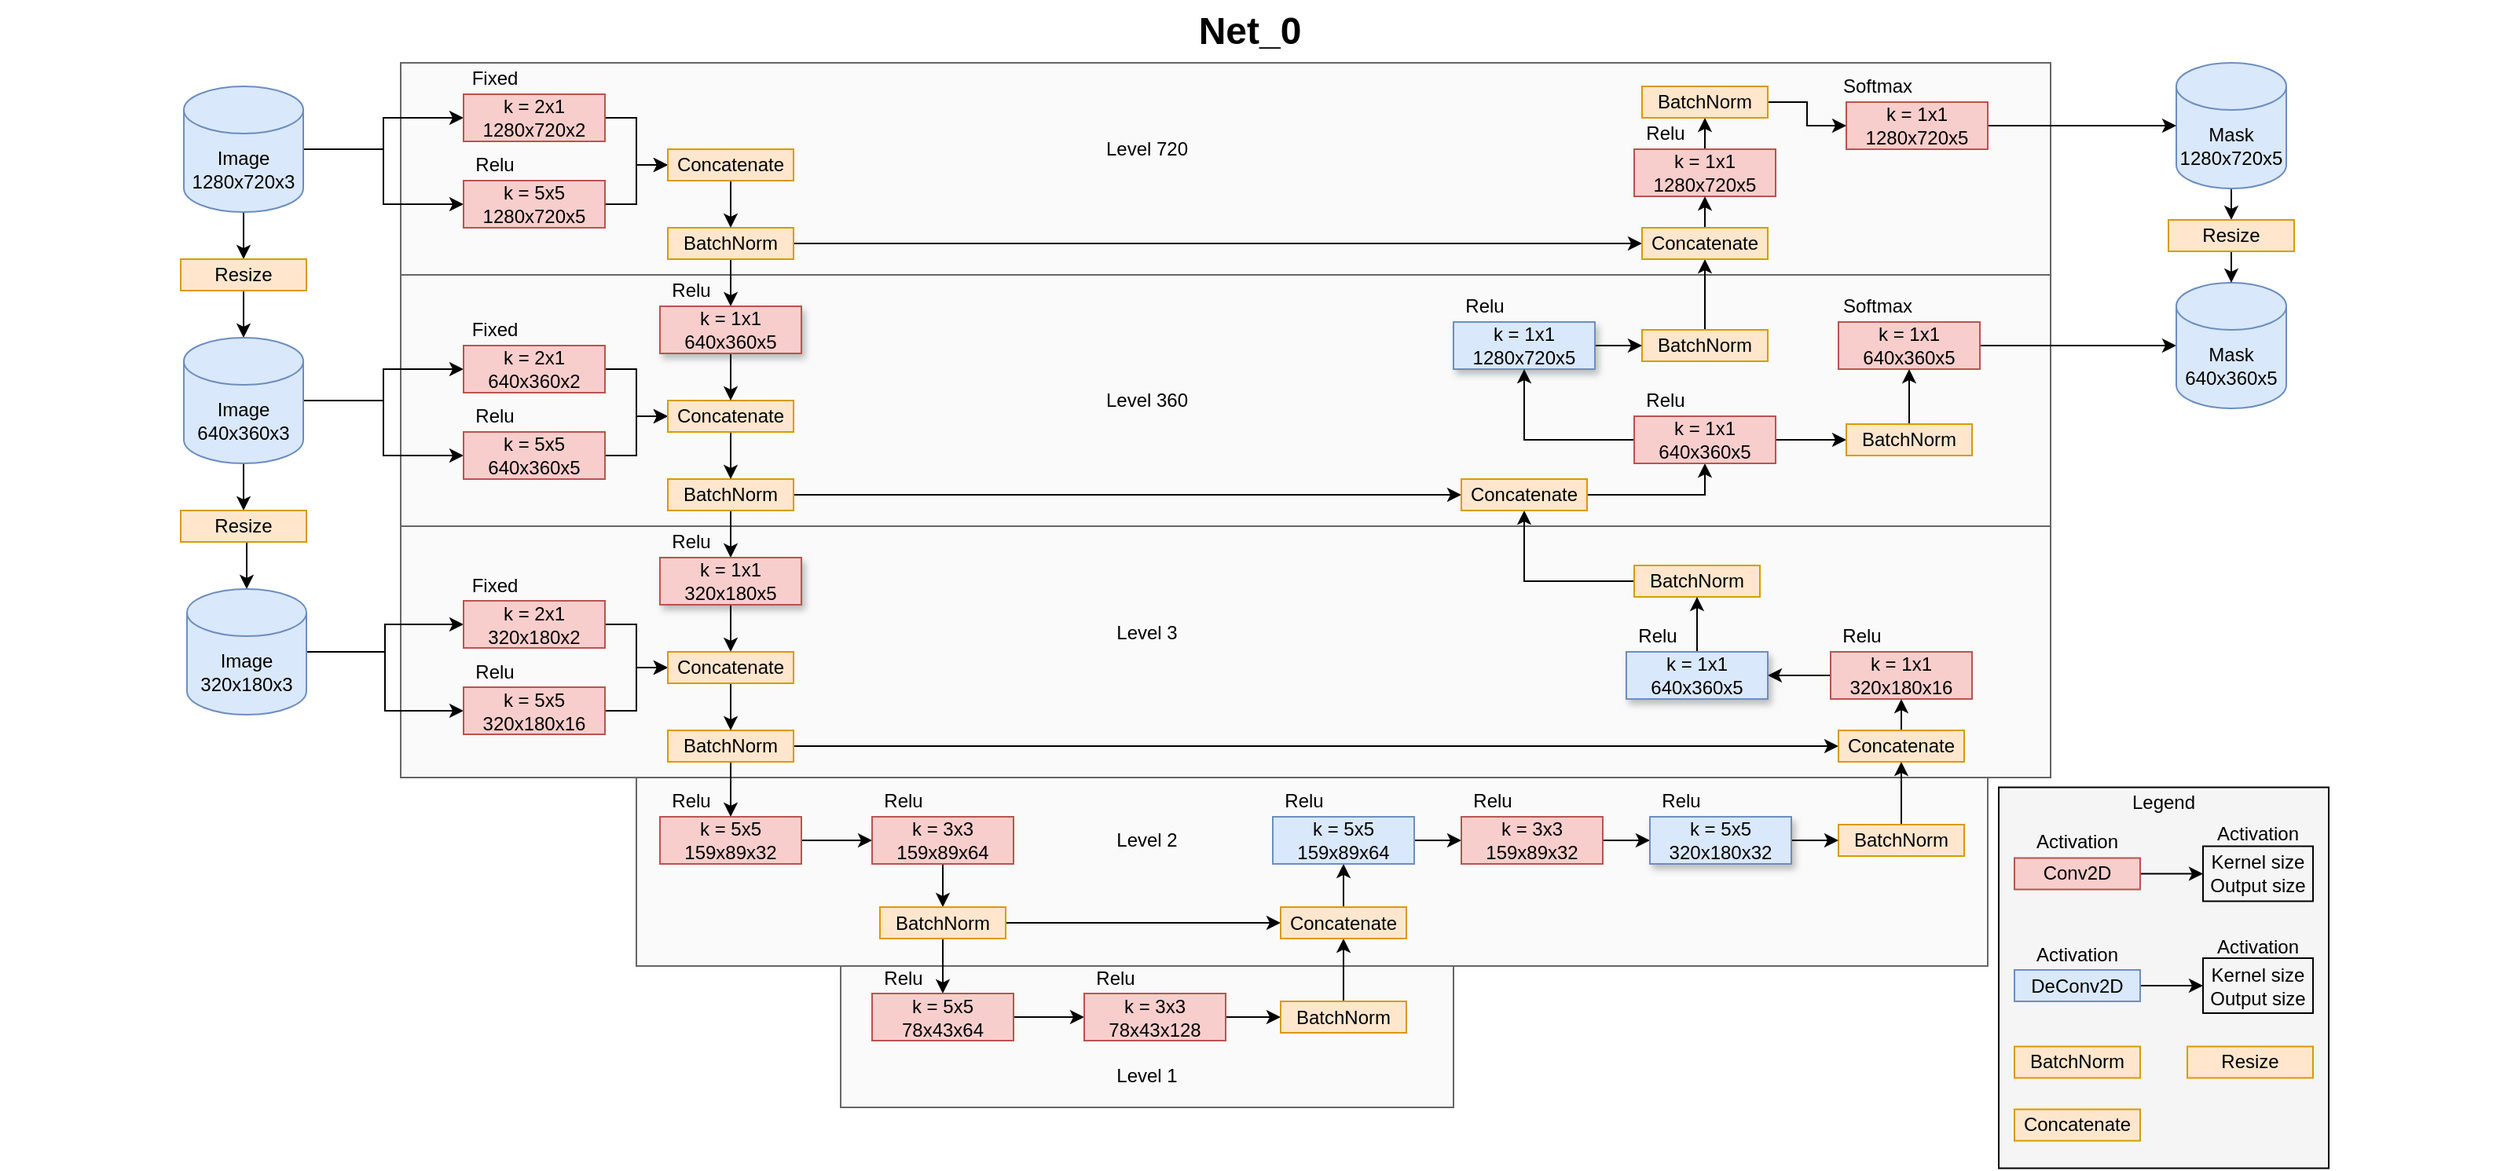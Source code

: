 <mxfile version="14.4.9" type="device"><diagram id="6I0OCvxSQrVGMHxT2VVA" name="Page-1"><mxGraphModel dx="1422" dy="774" grid="1" gridSize="10" guides="1" tooltips="1" connect="1" arrows="1" fold="1" page="1" pageScale="1" pageWidth="850" pageHeight="1100" math="0" shadow="0"><root><mxCell id="0"/><mxCell id="1" parent="0"/><mxCell id="zMUbsbrOMQxn0PNhdTfW-115" value="" style="whiteSpace=wrap;html=1;strokeWidth=1;fontSize=14;strokeColor=#666666;fontColor=#333333;fillColor=#FAFAFA;" parent="1" vertex="1"><mxGeometry x="580" y="690" width="390" height="90" as="geometry"/></mxCell><mxCell id="zMUbsbrOMQxn0PNhdTfW-112" value="" style="whiteSpace=wrap;html=1;strokeWidth=1;fontSize=14;strokeColor=#666666;fontColor=#333333;fillColor=#FAFAFA;" parent="1" vertex="1"><mxGeometry x="450" y="570" width="860" height="120" as="geometry"/></mxCell><mxCell id="zMUbsbrOMQxn0PNhdTfW-111" value="" style="whiteSpace=wrap;html=1;strokeWidth=1;fontSize=14;strokeColor=#666666;fontColor=#333333;fillColor=#FAFAFA;" parent="1" vertex="1"><mxGeometry x="300" y="407.5" width="1050" height="162.5" as="geometry"/></mxCell><mxCell id="zMUbsbrOMQxn0PNhdTfW-110" value="" style="whiteSpace=wrap;html=1;strokeWidth=1;fontSize=14;strokeColor=#666666;fontColor=#333333;fillColor=#FAFAFA;" parent="1" vertex="1"><mxGeometry x="300" y="250" width="1050" height="160" as="geometry"/></mxCell><mxCell id="zMUbsbrOMQxn0PNhdTfW-106" value="" style="whiteSpace=wrap;html=1;strokeWidth=1;fontSize=14;strokeColor=#666666;fontColor=#333333;fillColor=#FAFAFA;" parent="1" vertex="1"><mxGeometry x="300" y="115" width="1050" height="135" as="geometry"/></mxCell><mxCell id="dKdSaXE48SgPbhcamS2K-32" value="" style="whiteSpace=wrap;html=1;strokeWidth=1;fillColor=#f5f5f5;fontSize=14;" parent="1" vertex="1"><mxGeometry x="1317" y="576.25" width="210" height="242.5" as="geometry"/></mxCell><mxCell id="dKdSaXE48SgPbhcamS2K-63" value="Net_0" style="text;strokeColor=none;fillColor=none;html=1;fontSize=24;fontStyle=1;verticalAlign=middle;align=center;" parent="1" vertex="1"><mxGeometry x="45" y="75" width="1590" height="40" as="geometry"/></mxCell><mxCell id="CIjopNGJtdALbTYcONPN-78" style="edgeStyle=orthogonalEdgeStyle;rounded=0;orthogonalLoop=1;jettySize=auto;html=1;exitX=1;exitY=0.5;exitDx=0;exitDy=0;exitPerimeter=0;entryX=0;entryY=0.5;entryDx=0;entryDy=0;" parent="1" source="zMUbsbrOMQxn0PNhdTfW-1" target="CIjopNGJtdALbTYcONPN-6" edge="1"><mxGeometry relative="1" as="geometry"/></mxCell><mxCell id="CIjopNGJtdALbTYcONPN-79" style="edgeStyle=orthogonalEdgeStyle;rounded=0;orthogonalLoop=1;jettySize=auto;html=1;exitX=1;exitY=0.5;exitDx=0;exitDy=0;exitPerimeter=0;entryX=0;entryY=0.5;entryDx=0;entryDy=0;" parent="1" source="zMUbsbrOMQxn0PNhdTfW-1" target="zMUbsbrOMQxn0PNhdTfW-15" edge="1"><mxGeometry relative="1" as="geometry"/></mxCell><mxCell id="CIjopNGJtdALbTYcONPN-84" style="edgeStyle=orthogonalEdgeStyle;rounded=0;orthogonalLoop=1;jettySize=auto;html=1;exitX=0.5;exitY=1;exitDx=0;exitDy=0;exitPerimeter=0;entryX=0.5;entryY=0;entryDx=0;entryDy=0;" parent="1" source="zMUbsbrOMQxn0PNhdTfW-1" target="CIjopNGJtdALbTYcONPN-2" edge="1"><mxGeometry relative="1" as="geometry"/></mxCell><mxCell id="zMUbsbrOMQxn0PNhdTfW-1" value="Image&lt;br&gt;1280x720x3" style="shape=cylinder3;whiteSpace=wrap;html=1;boundedLbl=1;backgroundOutline=1;size=15;fillColor=#dae8fc;strokeColor=#6c8ebf;" parent="1" vertex="1"><mxGeometry x="162" y="130" width="76" height="80" as="geometry"/></mxCell><mxCell id="zMUbsbrOMQxn0PNhdTfW-99" style="edgeStyle=orthogonalEdgeStyle;rounded=0;orthogonalLoop=1;jettySize=auto;html=1;exitX=1;exitY=0.5;exitDx=0;exitDy=0;entryX=0;entryY=0.5;entryDx=0;entryDy=0;" parent="1" source="zMUbsbrOMQxn0PNhdTfW-12" target="zMUbsbrOMQxn0PNhdTfW-98" edge="1"><mxGeometry relative="1" as="geometry"/></mxCell><mxCell id="zMUbsbrOMQxn0PNhdTfW-12" value="Conv2D" style="rounded=0;whiteSpace=wrap;html=1;fillColor=#f8cecc;strokeColor=#b85450;" parent="1" vertex="1"><mxGeometry x="1327" y="621.25" width="80" height="20" as="geometry"/></mxCell><mxCell id="CIjopNGJtdALbTYcONPN-81" style="edgeStyle=orthogonalEdgeStyle;rounded=0;orthogonalLoop=1;jettySize=auto;html=1;exitX=1;exitY=0.5;exitDx=0;exitDy=0;entryX=0;entryY=0.5;entryDx=0;entryDy=0;" parent="1" source="zMUbsbrOMQxn0PNhdTfW-15" target="CIjopNGJtdALbTYcONPN-9" edge="1"><mxGeometry relative="1" as="geometry"/></mxCell><mxCell id="zMUbsbrOMQxn0PNhdTfW-15" value="k = 5x5&lt;br&gt;1280x720x5" style="rounded=0;whiteSpace=wrap;html=1;fillColor=#f8cecc;strokeColor=#b85450;" parent="1" vertex="1"><mxGeometry x="340" y="190" width="90" height="30" as="geometry"/></mxCell><mxCell id="zMUbsbrOMQxn0PNhdTfW-22" value="BatchNorm" style="rounded=0;whiteSpace=wrap;html=1;fillColor=#ffe6cc;strokeColor=#d79b00;" parent="1" vertex="1"><mxGeometry x="1327" y="741.25" width="80" height="20" as="geometry"/></mxCell><mxCell id="CIjopNGJtdALbTYcONPN-83" style="edgeStyle=orthogonalEdgeStyle;rounded=0;orthogonalLoop=1;jettySize=auto;html=1;exitX=0.5;exitY=1;exitDx=0;exitDy=0;entryX=0.5;entryY=0;entryDx=0;entryDy=0;" parent="1" source="zMUbsbrOMQxn0PNhdTfW-23" target="CIjopNGJtdALbTYcONPN-16" edge="1"><mxGeometry relative="1" as="geometry"/></mxCell><mxCell id="CIjopNGJtdALbTYcONPN-134" style="edgeStyle=orthogonalEdgeStyle;rounded=0;orthogonalLoop=1;jettySize=auto;html=1;exitX=1;exitY=0.5;exitDx=0;exitDy=0;entryX=0;entryY=0.5;entryDx=0;entryDy=0;" parent="1" source="zMUbsbrOMQxn0PNhdTfW-23" target="CIjopNGJtdALbTYcONPN-68" edge="1"><mxGeometry relative="1" as="geometry"/></mxCell><mxCell id="zMUbsbrOMQxn0PNhdTfW-23" value="BatchNorm" style="rounded=0;whiteSpace=wrap;html=1;fillColor=#ffe6cc;strokeColor=#d79b00;" parent="1" vertex="1"><mxGeometry x="470" y="220" width="80" height="20" as="geometry"/></mxCell><mxCell id="zMUbsbrOMQxn0PNhdTfW-47" value="Concatenate" style="rounded=0;whiteSpace=wrap;html=1;fillColor=#ffe6cc;strokeColor=#d79b00;" parent="1" vertex="1"><mxGeometry x="1327" y="781.25" width="80" height="20" as="geometry"/></mxCell><mxCell id="CIjopNGJtdALbTYcONPN-132" style="edgeStyle=orthogonalEdgeStyle;rounded=0;orthogonalLoop=1;jettySize=auto;html=1;exitX=0.5;exitY=1;exitDx=0;exitDy=0;exitPerimeter=0;entryX=0.5;entryY=0;entryDx=0;entryDy=0;" parent="1" source="zMUbsbrOMQxn0PNhdTfW-84" target="CIjopNGJtdALbTYcONPN-64" edge="1"><mxGeometry relative="1" as="geometry"/></mxCell><mxCell id="zMUbsbrOMQxn0PNhdTfW-84" value="Mask&lt;br&gt;1280x720x5" style="shape=cylinder3;whiteSpace=wrap;html=1;boundedLbl=1;backgroundOutline=1;size=15;fillColor=#dae8fc;strokeColor=#6c8ebf;" parent="1" vertex="1"><mxGeometry x="1430" y="115" width="70" height="80" as="geometry"/></mxCell><mxCell id="zMUbsbrOMQxn0PNhdTfW-97" value="Activation" style="text;html=1;strokeColor=none;fillColor=none;align=center;verticalAlign=middle;whiteSpace=wrap;rounded=0;" parent="1" vertex="1"><mxGeometry x="1347" y="601.25" width="40" height="20" as="geometry"/></mxCell><mxCell id="zMUbsbrOMQxn0PNhdTfW-98" value="Kernel size&lt;br&gt;Output size" style="text;html=1;fillColor=none;align=center;verticalAlign=middle;whiteSpace=wrap;rounded=0;strokeColor=#000000;" parent="1" vertex="1"><mxGeometry x="1447" y="613.75" width="70" height="35" as="geometry"/></mxCell><mxCell id="zMUbsbrOMQxn0PNhdTfW-104" value="Activation" style="text;html=1;strokeColor=none;fillColor=none;align=center;verticalAlign=middle;whiteSpace=wrap;rounded=0;" parent="1" vertex="1"><mxGeometry x="1462" y="596.25" width="40" height="20" as="geometry"/></mxCell><mxCell id="zMUbsbrOMQxn0PNhdTfW-105" value="Legend" style="text;html=1;strokeColor=none;fillColor=none;align=center;verticalAlign=middle;whiteSpace=wrap;rounded=0;" parent="1" vertex="1"><mxGeometry x="1402" y="576.25" width="40" height="20" as="geometry"/></mxCell><mxCell id="zMUbsbrOMQxn0PNhdTfW-116" value="Level 720" style="text;html=1;strokeColor=none;fillColor=none;align=center;verticalAlign=middle;whiteSpace=wrap;rounded=0;" parent="1" vertex="1"><mxGeometry x="735" y="160" width="80" height="20" as="geometry"/></mxCell><mxCell id="zMUbsbrOMQxn0PNhdTfW-117" value="Level 360" style="text;html=1;strokeColor=none;fillColor=none;align=center;verticalAlign=middle;whiteSpace=wrap;rounded=0;" parent="1" vertex="1"><mxGeometry x="735" y="320" width="80" height="20" as="geometry"/></mxCell><mxCell id="zMUbsbrOMQxn0PNhdTfW-118" value="Level 3" style="text;html=1;strokeColor=none;fillColor=none;align=center;verticalAlign=middle;whiteSpace=wrap;rounded=0;" parent="1" vertex="1"><mxGeometry x="735" y="467.5" width="80" height="20" as="geometry"/></mxCell><mxCell id="zMUbsbrOMQxn0PNhdTfW-119" value="Level 2" style="text;html=1;strokeColor=none;fillColor=none;align=center;verticalAlign=middle;whiteSpace=wrap;rounded=0;" parent="1" vertex="1"><mxGeometry x="735" y="600" width="80" height="20" as="geometry"/></mxCell><mxCell id="zMUbsbrOMQxn0PNhdTfW-120" value="Level 1" style="text;html=1;strokeColor=none;fillColor=none;align=center;verticalAlign=middle;whiteSpace=wrap;rounded=0;" parent="1" vertex="1"><mxGeometry x="735" y="750" width="80" height="20" as="geometry"/></mxCell><mxCell id="CIjopNGJtdALbTYcONPN-1" value="Resize" style="rounded=0;whiteSpace=wrap;html=1;fillColor=#ffe6cc;strokeColor=#d79b00;" parent="1" vertex="1"><mxGeometry x="1437" y="741.25" width="80" height="20" as="geometry"/></mxCell><mxCell id="CIjopNGJtdALbTYcONPN-85" style="edgeStyle=orthogonalEdgeStyle;rounded=0;orthogonalLoop=1;jettySize=auto;html=1;exitX=0.5;exitY=1;exitDx=0;exitDy=0;entryX=0.5;entryY=0;entryDx=0;entryDy=0;entryPerimeter=0;" parent="1" source="CIjopNGJtdALbTYcONPN-2" target="CIjopNGJtdALbTYcONPN-3" edge="1"><mxGeometry relative="1" as="geometry"/></mxCell><mxCell id="CIjopNGJtdALbTYcONPN-2" value="Resize" style="rounded=0;whiteSpace=wrap;html=1;fillColor=#ffe6cc;strokeColor=#d79b00;" parent="1" vertex="1"><mxGeometry x="160" y="240" width="80" height="20" as="geometry"/></mxCell><mxCell id="CIjopNGJtdALbTYcONPN-86" style="edgeStyle=orthogonalEdgeStyle;rounded=0;orthogonalLoop=1;jettySize=auto;html=1;exitX=1;exitY=0.5;exitDx=0;exitDy=0;exitPerimeter=0;entryX=0;entryY=0.5;entryDx=0;entryDy=0;" parent="1" source="CIjopNGJtdALbTYcONPN-3" target="CIjopNGJtdALbTYcONPN-12" edge="1"><mxGeometry relative="1" as="geometry"/></mxCell><mxCell id="CIjopNGJtdALbTYcONPN-87" style="edgeStyle=orthogonalEdgeStyle;rounded=0;orthogonalLoop=1;jettySize=auto;html=1;exitX=1;exitY=0.5;exitDx=0;exitDy=0;exitPerimeter=0;entryX=0;entryY=0.5;entryDx=0;entryDy=0;" parent="1" source="CIjopNGJtdALbTYcONPN-3" target="CIjopNGJtdALbTYcONPN-10" edge="1"><mxGeometry relative="1" as="geometry"/></mxCell><mxCell id="CIjopNGJtdALbTYcONPN-96" style="edgeStyle=orthogonalEdgeStyle;rounded=0;orthogonalLoop=1;jettySize=auto;html=1;exitX=0.5;exitY=1;exitDx=0;exitDy=0;exitPerimeter=0;entryX=0.5;entryY=0;entryDx=0;entryDy=0;" parent="1" source="CIjopNGJtdALbTYcONPN-3" target="CIjopNGJtdALbTYcONPN-4" edge="1"><mxGeometry relative="1" as="geometry"/></mxCell><mxCell id="CIjopNGJtdALbTYcONPN-3" value="Image&lt;br&gt;640x360x3" style="shape=cylinder3;whiteSpace=wrap;html=1;boundedLbl=1;backgroundOutline=1;size=15;fillColor=#dae8fc;strokeColor=#6c8ebf;" parent="1" vertex="1"><mxGeometry x="162" y="290" width="76" height="80" as="geometry"/></mxCell><mxCell id="CIjopNGJtdALbTYcONPN-97" style="edgeStyle=orthogonalEdgeStyle;rounded=0;orthogonalLoop=1;jettySize=auto;html=1;exitX=0.5;exitY=1;exitDx=0;exitDy=0;entryX=0.5;entryY=0;entryDx=0;entryDy=0;entryPerimeter=0;" parent="1" source="CIjopNGJtdALbTYcONPN-4" target="CIjopNGJtdALbTYcONPN-5" edge="1"><mxGeometry relative="1" as="geometry"/></mxCell><mxCell id="CIjopNGJtdALbTYcONPN-4" value="Resize" style="rounded=0;whiteSpace=wrap;html=1;fillColor=#ffe6cc;strokeColor=#d79b00;" parent="1" vertex="1"><mxGeometry x="160" y="400" width="80" height="20" as="geometry"/></mxCell><mxCell id="CIjopNGJtdALbTYcONPN-98" style="edgeStyle=orthogonalEdgeStyle;rounded=0;orthogonalLoop=1;jettySize=auto;html=1;exitX=1;exitY=0.5;exitDx=0;exitDy=0;exitPerimeter=0;entryX=0;entryY=0.5;entryDx=0;entryDy=0;" parent="1" source="CIjopNGJtdALbTYcONPN-5" target="CIjopNGJtdALbTYcONPN-21" edge="1"><mxGeometry relative="1" as="geometry"/></mxCell><mxCell id="CIjopNGJtdALbTYcONPN-99" style="edgeStyle=orthogonalEdgeStyle;rounded=0;orthogonalLoop=1;jettySize=auto;html=1;exitX=1;exitY=0.5;exitDx=0;exitDy=0;exitPerimeter=0;entryX=0;entryY=0.5;entryDx=0;entryDy=0;" parent="1" source="CIjopNGJtdALbTYcONPN-5" target="CIjopNGJtdALbTYcONPN-20" edge="1"><mxGeometry relative="1" as="geometry"/></mxCell><mxCell id="CIjopNGJtdALbTYcONPN-5" value="Image&lt;br&gt;320x180x3" style="shape=cylinder3;whiteSpace=wrap;html=1;boundedLbl=1;backgroundOutline=1;size=15;fillColor=#dae8fc;strokeColor=#6c8ebf;" parent="1" vertex="1"><mxGeometry x="164" y="450" width="76" height="80" as="geometry"/></mxCell><mxCell id="CIjopNGJtdALbTYcONPN-80" style="edgeStyle=orthogonalEdgeStyle;rounded=0;orthogonalLoop=1;jettySize=auto;html=1;exitX=1;exitY=0.5;exitDx=0;exitDy=0;entryX=0;entryY=0.5;entryDx=0;entryDy=0;" parent="1" source="CIjopNGJtdALbTYcONPN-6" target="CIjopNGJtdALbTYcONPN-9" edge="1"><mxGeometry relative="1" as="geometry"/></mxCell><mxCell id="CIjopNGJtdALbTYcONPN-6" value="k = 2x1&lt;br&gt;1280x720x2" style="rounded=0;whiteSpace=wrap;html=1;fillColor=#f8cecc;strokeColor=#b85450;" parent="1" vertex="1"><mxGeometry x="340" y="135" width="90" height="30" as="geometry"/></mxCell><mxCell id="CIjopNGJtdALbTYcONPN-7" value="Fixed" style="text;html=1;strokeColor=none;fillColor=none;align=center;verticalAlign=middle;whiteSpace=wrap;rounded=0;" parent="1" vertex="1"><mxGeometry x="340" y="115" width="40" height="20" as="geometry"/></mxCell><mxCell id="CIjopNGJtdALbTYcONPN-8" value="Relu" style="text;html=1;strokeColor=none;fillColor=none;align=center;verticalAlign=middle;whiteSpace=wrap;rounded=0;" parent="1" vertex="1"><mxGeometry x="340" y="170" width="40" height="20" as="geometry"/></mxCell><mxCell id="CIjopNGJtdALbTYcONPN-82" style="edgeStyle=orthogonalEdgeStyle;rounded=0;orthogonalLoop=1;jettySize=auto;html=1;exitX=0.5;exitY=1;exitDx=0;exitDy=0;entryX=0.5;entryY=0;entryDx=0;entryDy=0;" parent="1" source="CIjopNGJtdALbTYcONPN-9" target="zMUbsbrOMQxn0PNhdTfW-23" edge="1"><mxGeometry relative="1" as="geometry"/></mxCell><mxCell id="CIjopNGJtdALbTYcONPN-9" value="Concatenate" style="rounded=0;whiteSpace=wrap;html=1;fillColor=#ffe6cc;strokeColor=#d79b00;" parent="1" vertex="1"><mxGeometry x="470" y="170" width="80" height="20" as="geometry"/></mxCell><mxCell id="CIjopNGJtdALbTYcONPN-90" style="edgeStyle=orthogonalEdgeStyle;rounded=0;orthogonalLoop=1;jettySize=auto;html=1;exitX=1;exitY=0.5;exitDx=0;exitDy=0;entryX=0;entryY=0.5;entryDx=0;entryDy=0;" parent="1" source="CIjopNGJtdALbTYcONPN-10" target="CIjopNGJtdALbTYcONPN-15" edge="1"><mxGeometry relative="1" as="geometry"/></mxCell><mxCell id="CIjopNGJtdALbTYcONPN-10" value="k = 5x5&lt;br&gt;640x360x5" style="rounded=0;whiteSpace=wrap;html=1;fillColor=#f8cecc;strokeColor=#b85450;" parent="1" vertex="1"><mxGeometry x="340" y="350" width="90" height="30" as="geometry"/></mxCell><mxCell id="CIjopNGJtdALbTYcONPN-93" style="edgeStyle=orthogonalEdgeStyle;rounded=0;orthogonalLoop=1;jettySize=auto;html=1;exitX=0.5;exitY=1;exitDx=0;exitDy=0;entryX=0.5;entryY=0;entryDx=0;entryDy=0;" parent="1" source="CIjopNGJtdALbTYcONPN-11" target="CIjopNGJtdALbTYcONPN-18" edge="1"><mxGeometry relative="1" as="geometry"/></mxCell><mxCell id="CIjopNGJtdALbTYcONPN-121" style="edgeStyle=orthogonalEdgeStyle;rounded=0;orthogonalLoop=1;jettySize=auto;html=1;exitX=1;exitY=0.5;exitDx=0;exitDy=0;entryX=0;entryY=0.5;entryDx=0;entryDy=0;" parent="1" source="CIjopNGJtdALbTYcONPN-11" target="CIjopNGJtdALbTYcONPN-54" edge="1"><mxGeometry relative="1" as="geometry"/></mxCell><mxCell id="CIjopNGJtdALbTYcONPN-11" value="BatchNorm" style="rounded=0;whiteSpace=wrap;html=1;fillColor=#ffe6cc;strokeColor=#d79b00;" parent="1" vertex="1"><mxGeometry x="470" y="380" width="80" height="20" as="geometry"/></mxCell><mxCell id="CIjopNGJtdALbTYcONPN-88" style="edgeStyle=orthogonalEdgeStyle;rounded=0;orthogonalLoop=1;jettySize=auto;html=1;exitX=1;exitY=0.5;exitDx=0;exitDy=0;entryX=0;entryY=0.5;entryDx=0;entryDy=0;" parent="1" source="CIjopNGJtdALbTYcONPN-12" target="CIjopNGJtdALbTYcONPN-15" edge="1"><mxGeometry relative="1" as="geometry"/></mxCell><mxCell id="CIjopNGJtdALbTYcONPN-12" value="k = 2x1&lt;br&gt;640x360x2" style="rounded=0;whiteSpace=wrap;html=1;fillColor=#f8cecc;strokeColor=#b85450;" parent="1" vertex="1"><mxGeometry x="340" y="295" width="90" height="30" as="geometry"/></mxCell><mxCell id="CIjopNGJtdALbTYcONPN-13" value="Fixed" style="text;html=1;strokeColor=none;fillColor=none;align=center;verticalAlign=middle;whiteSpace=wrap;rounded=0;" parent="1" vertex="1"><mxGeometry x="340" y="275" width="40" height="20" as="geometry"/></mxCell><mxCell id="CIjopNGJtdALbTYcONPN-14" value="Relu" style="text;html=1;strokeColor=none;fillColor=none;align=center;verticalAlign=middle;whiteSpace=wrap;rounded=0;" parent="1" vertex="1"><mxGeometry x="340" y="330" width="40" height="20" as="geometry"/></mxCell><mxCell id="CIjopNGJtdALbTYcONPN-92" style="edgeStyle=orthogonalEdgeStyle;rounded=0;orthogonalLoop=1;jettySize=auto;html=1;exitX=0.5;exitY=1;exitDx=0;exitDy=0;entryX=0.5;entryY=0;entryDx=0;entryDy=0;" parent="1" source="CIjopNGJtdALbTYcONPN-15" target="CIjopNGJtdALbTYcONPN-11" edge="1"><mxGeometry relative="1" as="geometry"/></mxCell><mxCell id="CIjopNGJtdALbTYcONPN-15" value="Concatenate" style="rounded=0;whiteSpace=wrap;html=1;fillColor=#ffe6cc;strokeColor=#d79b00;" parent="1" vertex="1"><mxGeometry x="470" y="330" width="80" height="20" as="geometry"/></mxCell><mxCell id="CIjopNGJtdALbTYcONPN-91" style="edgeStyle=orthogonalEdgeStyle;rounded=0;orthogonalLoop=1;jettySize=auto;html=1;exitX=0.5;exitY=1;exitDx=0;exitDy=0;entryX=0.5;entryY=0;entryDx=0;entryDy=0;" parent="1" source="CIjopNGJtdALbTYcONPN-16" target="CIjopNGJtdALbTYcONPN-15" edge="1"><mxGeometry relative="1" as="geometry"/></mxCell><mxCell id="CIjopNGJtdALbTYcONPN-16" value="k = 1x1&lt;br&gt;640x360x5" style="rounded=0;whiteSpace=wrap;html=1;fillColor=#f8cecc;strokeColor=#b85450;shadow=1;" parent="1" vertex="1"><mxGeometry x="465" y="270" width="90" height="30" as="geometry"/></mxCell><mxCell id="CIjopNGJtdALbTYcONPN-17" value="Relu" style="text;html=1;strokeColor=none;fillColor=none;align=center;verticalAlign=middle;whiteSpace=wrap;rounded=0;" parent="1" vertex="1"><mxGeometry x="465" y="250" width="40" height="20" as="geometry"/></mxCell><mxCell id="CIjopNGJtdALbTYcONPN-94" style="edgeStyle=orthogonalEdgeStyle;rounded=0;orthogonalLoop=1;jettySize=auto;html=1;exitX=0.5;exitY=1;exitDx=0;exitDy=0;entryX=0.5;entryY=0;entryDx=0;entryDy=0;" parent="1" source="CIjopNGJtdALbTYcONPN-18" target="CIjopNGJtdALbTYcONPN-25" edge="1"><mxGeometry relative="1" as="geometry"/></mxCell><mxCell id="CIjopNGJtdALbTYcONPN-18" value="k = 1x1&lt;br&gt;320x180x5" style="rounded=0;whiteSpace=wrap;html=1;fillColor=#f8cecc;strokeColor=#b85450;shadow=1;" parent="1" vertex="1"><mxGeometry x="465" y="430" width="90" height="30" as="geometry"/></mxCell><mxCell id="CIjopNGJtdALbTYcONPN-19" value="Relu" style="text;html=1;strokeColor=none;fillColor=none;align=center;verticalAlign=middle;whiteSpace=wrap;rounded=0;" parent="1" vertex="1"><mxGeometry x="465" y="410" width="40" height="20" as="geometry"/></mxCell><mxCell id="CIjopNGJtdALbTYcONPN-102" style="edgeStyle=orthogonalEdgeStyle;rounded=0;orthogonalLoop=1;jettySize=auto;html=1;exitX=1;exitY=0.5;exitDx=0;exitDy=0;entryX=0;entryY=0.5;entryDx=0;entryDy=0;" parent="1" source="CIjopNGJtdALbTYcONPN-20" target="CIjopNGJtdALbTYcONPN-25" edge="1"><mxGeometry relative="1" as="geometry"/></mxCell><mxCell id="CIjopNGJtdALbTYcONPN-20" value="k = 5x5&lt;br&gt;320x180x16" style="rounded=0;whiteSpace=wrap;html=1;fillColor=#f8cecc;strokeColor=#b85450;" parent="1" vertex="1"><mxGeometry x="340" y="512.5" width="90" height="30" as="geometry"/></mxCell><mxCell id="CIjopNGJtdALbTYcONPN-100" style="edgeStyle=orthogonalEdgeStyle;rounded=0;orthogonalLoop=1;jettySize=auto;html=1;exitX=1;exitY=0.5;exitDx=0;exitDy=0;entryX=0;entryY=0.5;entryDx=0;entryDy=0;" parent="1" source="CIjopNGJtdALbTYcONPN-21" target="CIjopNGJtdALbTYcONPN-25" edge="1"><mxGeometry relative="1" as="geometry"/></mxCell><mxCell id="CIjopNGJtdALbTYcONPN-21" value="k = 2x1&lt;br&gt;320x180x2" style="rounded=0;whiteSpace=wrap;html=1;fillColor=#f8cecc;strokeColor=#b85450;" parent="1" vertex="1"><mxGeometry x="340" y="457.5" width="90" height="30" as="geometry"/></mxCell><mxCell id="CIjopNGJtdALbTYcONPN-22" value="Fixed" style="text;html=1;strokeColor=none;fillColor=none;align=center;verticalAlign=middle;whiteSpace=wrap;rounded=0;" parent="1" vertex="1"><mxGeometry x="340" y="437.5" width="40" height="20" as="geometry"/></mxCell><mxCell id="CIjopNGJtdALbTYcONPN-23" value="Relu" style="text;html=1;strokeColor=none;fillColor=none;align=center;verticalAlign=middle;whiteSpace=wrap;rounded=0;" parent="1" vertex="1"><mxGeometry x="340" y="492.5" width="40" height="20" as="geometry"/></mxCell><mxCell id="CIjopNGJtdALbTYcONPN-103" style="edgeStyle=orthogonalEdgeStyle;rounded=0;orthogonalLoop=1;jettySize=auto;html=1;exitX=0.5;exitY=1;exitDx=0;exitDy=0;entryX=0.5;entryY=0;entryDx=0;entryDy=0;" parent="1" source="CIjopNGJtdALbTYcONPN-24" target="CIjopNGJtdALbTYcONPN-26" edge="1"><mxGeometry relative="1" as="geometry"/></mxCell><mxCell id="CIjopNGJtdALbTYcONPN-120" style="edgeStyle=orthogonalEdgeStyle;rounded=0;orthogonalLoop=1;jettySize=auto;html=1;exitX=1;exitY=0.5;exitDx=0;exitDy=0;entryX=0;entryY=0.5;entryDx=0;entryDy=0;" parent="1" source="CIjopNGJtdALbTYcONPN-24" target="CIjopNGJtdALbTYcONPN-48" edge="1"><mxGeometry relative="1" as="geometry"/></mxCell><mxCell id="CIjopNGJtdALbTYcONPN-24" value="BatchNorm" style="rounded=0;whiteSpace=wrap;html=1;fillColor=#ffe6cc;strokeColor=#d79b00;" parent="1" vertex="1"><mxGeometry x="470" y="540" width="80" height="20" as="geometry"/></mxCell><mxCell id="CIjopNGJtdALbTYcONPN-95" style="edgeStyle=orthogonalEdgeStyle;rounded=0;orthogonalLoop=1;jettySize=auto;html=1;exitX=0.5;exitY=1;exitDx=0;exitDy=0;entryX=0.5;entryY=0;entryDx=0;entryDy=0;" parent="1" source="CIjopNGJtdALbTYcONPN-25" target="CIjopNGJtdALbTYcONPN-24" edge="1"><mxGeometry relative="1" as="geometry"/></mxCell><mxCell id="CIjopNGJtdALbTYcONPN-25" value="Concatenate" style="rounded=0;whiteSpace=wrap;html=1;fillColor=#ffe6cc;strokeColor=#d79b00;" parent="1" vertex="1"><mxGeometry x="470" y="490" width="80" height="20" as="geometry"/></mxCell><mxCell id="CIjopNGJtdALbTYcONPN-104" style="edgeStyle=orthogonalEdgeStyle;rounded=0;orthogonalLoop=1;jettySize=auto;html=1;exitX=1;exitY=0.5;exitDx=0;exitDy=0;entryX=0;entryY=0.5;entryDx=0;entryDy=0;" parent="1" source="CIjopNGJtdALbTYcONPN-26" target="CIjopNGJtdALbTYcONPN-28" edge="1"><mxGeometry relative="1" as="geometry"/></mxCell><mxCell id="CIjopNGJtdALbTYcONPN-26" value="k = 5x5&lt;br&gt;159x89x32" style="rounded=0;whiteSpace=wrap;html=1;fillColor=#f8cecc;strokeColor=#b85450;" parent="1" vertex="1"><mxGeometry x="465" y="595" width="90" height="30" as="geometry"/></mxCell><mxCell id="CIjopNGJtdALbTYcONPN-27" value="Relu" style="text;html=1;strokeColor=none;fillColor=none;align=center;verticalAlign=middle;whiteSpace=wrap;rounded=0;" parent="1" vertex="1"><mxGeometry x="465" y="575" width="40" height="20" as="geometry"/></mxCell><mxCell id="CIjopNGJtdALbTYcONPN-105" style="edgeStyle=orthogonalEdgeStyle;rounded=0;orthogonalLoop=1;jettySize=auto;html=1;exitX=0.5;exitY=1;exitDx=0;exitDy=0;entryX=0.5;entryY=0;entryDx=0;entryDy=0;" parent="1" source="CIjopNGJtdALbTYcONPN-28" target="CIjopNGJtdALbTYcONPN-30" edge="1"><mxGeometry relative="1" as="geometry"/></mxCell><mxCell id="CIjopNGJtdALbTYcONPN-28" value="k = 3x3&lt;br&gt;159x89x64" style="rounded=0;whiteSpace=wrap;html=1;fillColor=#f8cecc;strokeColor=#b85450;" parent="1" vertex="1"><mxGeometry x="600" y="595" width="90" height="30" as="geometry"/></mxCell><mxCell id="CIjopNGJtdALbTYcONPN-29" value="Relu" style="text;html=1;strokeColor=none;fillColor=none;align=center;verticalAlign=middle;whiteSpace=wrap;rounded=0;" parent="1" vertex="1"><mxGeometry x="600" y="575" width="40" height="20" as="geometry"/></mxCell><mxCell id="CIjopNGJtdALbTYcONPN-106" style="edgeStyle=orthogonalEdgeStyle;rounded=0;orthogonalLoop=1;jettySize=auto;html=1;exitX=0.5;exitY=1;exitDx=0;exitDy=0;entryX=0.5;entryY=0;entryDx=0;entryDy=0;" parent="1" source="CIjopNGJtdALbTYcONPN-30" target="CIjopNGJtdALbTYcONPN-32" edge="1"><mxGeometry relative="1" as="geometry"/></mxCell><mxCell id="CIjopNGJtdALbTYcONPN-110" style="edgeStyle=orthogonalEdgeStyle;rounded=0;orthogonalLoop=1;jettySize=auto;html=1;exitX=1;exitY=0.5;exitDx=0;exitDy=0;entryX=0;entryY=0.5;entryDx=0;entryDy=0;" parent="1" source="CIjopNGJtdALbTYcONPN-30" target="CIjopNGJtdALbTYcONPN-42" edge="1"><mxGeometry relative="1" as="geometry"/></mxCell><mxCell id="CIjopNGJtdALbTYcONPN-30" value="BatchNorm" style="rounded=0;whiteSpace=wrap;html=1;fillColor=#ffe6cc;strokeColor=#d79b00;" parent="1" vertex="1"><mxGeometry x="605" y="652.5" width="80" height="20" as="geometry"/></mxCell><mxCell id="CIjopNGJtdALbTYcONPN-107" style="edgeStyle=orthogonalEdgeStyle;rounded=0;orthogonalLoop=1;jettySize=auto;html=1;exitX=1;exitY=0.5;exitDx=0;exitDy=0;entryX=0;entryY=0.5;entryDx=0;entryDy=0;" parent="1" source="CIjopNGJtdALbTYcONPN-32" target="CIjopNGJtdALbTYcONPN-34" edge="1"><mxGeometry relative="1" as="geometry"/></mxCell><mxCell id="CIjopNGJtdALbTYcONPN-32" value="k = 5x5&lt;br&gt;78x43x64" style="rounded=0;whiteSpace=wrap;html=1;fillColor=#f8cecc;strokeColor=#b85450;" parent="1" vertex="1"><mxGeometry x="600" y="707.5" width="90" height="30" as="geometry"/></mxCell><mxCell id="CIjopNGJtdALbTYcONPN-33" value="Relu" style="text;html=1;strokeColor=none;fillColor=none;align=center;verticalAlign=middle;whiteSpace=wrap;rounded=0;" parent="1" vertex="1"><mxGeometry x="600" y="687.5" width="40" height="20" as="geometry"/></mxCell><mxCell id="CIjopNGJtdALbTYcONPN-108" style="edgeStyle=orthogonalEdgeStyle;rounded=0;orthogonalLoop=1;jettySize=auto;html=1;exitX=1;exitY=0.5;exitDx=0;exitDy=0;entryX=0;entryY=0.5;entryDx=0;entryDy=0;" parent="1" source="CIjopNGJtdALbTYcONPN-34" target="CIjopNGJtdALbTYcONPN-36" edge="1"><mxGeometry relative="1" as="geometry"/></mxCell><mxCell id="CIjopNGJtdALbTYcONPN-34" value="k = 3x3&lt;br&gt;78x43x128" style="rounded=0;whiteSpace=wrap;html=1;fillColor=#f8cecc;strokeColor=#b85450;" parent="1" vertex="1"><mxGeometry x="735" y="707.5" width="90" height="30" as="geometry"/></mxCell><mxCell id="CIjopNGJtdALbTYcONPN-35" value="Relu" style="text;html=1;strokeColor=none;fillColor=none;align=center;verticalAlign=middle;whiteSpace=wrap;rounded=0;" parent="1" vertex="1"><mxGeometry x="735" y="687.5" width="40" height="20" as="geometry"/></mxCell><mxCell id="CIjopNGJtdALbTYcONPN-109" style="edgeStyle=orthogonalEdgeStyle;rounded=0;orthogonalLoop=1;jettySize=auto;html=1;exitX=0.5;exitY=0;exitDx=0;exitDy=0;entryX=0.5;entryY=1;entryDx=0;entryDy=0;" parent="1" source="CIjopNGJtdALbTYcONPN-36" target="CIjopNGJtdALbTYcONPN-42" edge="1"><mxGeometry relative="1" as="geometry"/></mxCell><mxCell id="CIjopNGJtdALbTYcONPN-36" value="BatchNorm" style="rounded=0;whiteSpace=wrap;html=1;fillColor=#ffe6cc;strokeColor=#d79b00;" parent="1" vertex="1"><mxGeometry x="860" y="712.5" width="80" height="20" as="geometry"/></mxCell><mxCell id="CIjopNGJtdALbTYcONPN-37" style="edgeStyle=orthogonalEdgeStyle;rounded=0;orthogonalLoop=1;jettySize=auto;html=1;exitX=1;exitY=0.5;exitDx=0;exitDy=0;entryX=0;entryY=0.5;entryDx=0;entryDy=0;" parent="1" source="CIjopNGJtdALbTYcONPN-38" target="CIjopNGJtdALbTYcONPN-40" edge="1"><mxGeometry relative="1" as="geometry"/></mxCell><mxCell id="CIjopNGJtdALbTYcONPN-38" value="DeConv2D" style="rounded=0;whiteSpace=wrap;html=1;fillColor=#dae8fc;strokeColor=#6c8ebf;" parent="1" vertex="1"><mxGeometry x="1327" y="692.5" width="80" height="20" as="geometry"/></mxCell><mxCell id="CIjopNGJtdALbTYcONPN-39" value="Activation" style="text;html=1;strokeColor=none;fillColor=none;align=center;verticalAlign=middle;whiteSpace=wrap;rounded=0;" parent="1" vertex="1"><mxGeometry x="1347" y="672.5" width="40" height="20" as="geometry"/></mxCell><mxCell id="CIjopNGJtdALbTYcONPN-40" value="Kernel size&lt;br&gt;Output size" style="text;html=1;fillColor=none;align=center;verticalAlign=middle;whiteSpace=wrap;rounded=0;strokeColor=#000000;" parent="1" vertex="1"><mxGeometry x="1447" y="685" width="70" height="35" as="geometry"/></mxCell><mxCell id="CIjopNGJtdALbTYcONPN-41" value="Activation" style="text;html=1;strokeColor=none;fillColor=none;align=center;verticalAlign=middle;whiteSpace=wrap;rounded=0;" parent="1" vertex="1"><mxGeometry x="1462" y="667.5" width="40" height="20" as="geometry"/></mxCell><mxCell id="CIjopNGJtdALbTYcONPN-111" style="edgeStyle=orthogonalEdgeStyle;rounded=0;orthogonalLoop=1;jettySize=auto;html=1;exitX=0.5;exitY=0;exitDx=0;exitDy=0;entryX=0.5;entryY=1;entryDx=0;entryDy=0;" parent="1" source="CIjopNGJtdALbTYcONPN-42" target="CIjopNGJtdALbTYcONPN-43" edge="1"><mxGeometry relative="1" as="geometry"/></mxCell><mxCell id="CIjopNGJtdALbTYcONPN-42" value="Concatenate" style="rounded=0;whiteSpace=wrap;html=1;fillColor=#ffe6cc;strokeColor=#d79b00;" parent="1" vertex="1"><mxGeometry x="860" y="652.5" width="80" height="20" as="geometry"/></mxCell><mxCell id="CIjopNGJtdALbTYcONPN-112" style="edgeStyle=orthogonalEdgeStyle;rounded=0;orthogonalLoop=1;jettySize=auto;html=1;exitX=1;exitY=0.5;exitDx=0;exitDy=0;entryX=0;entryY=0.5;entryDx=0;entryDy=0;" parent="1" source="CIjopNGJtdALbTYcONPN-43" target="CIjopNGJtdALbTYcONPN-45" edge="1"><mxGeometry relative="1" as="geometry"/></mxCell><mxCell id="CIjopNGJtdALbTYcONPN-43" value="k = 5x5&lt;br&gt;159x89x64" style="rounded=0;whiteSpace=wrap;html=1;fillColor=#dae8fc;strokeColor=#6c8ebf;" parent="1" vertex="1"><mxGeometry x="855" y="595" width="90" height="30" as="geometry"/></mxCell><mxCell id="CIjopNGJtdALbTYcONPN-44" value="Relu" style="text;html=1;strokeColor=none;fillColor=none;align=center;verticalAlign=middle;whiteSpace=wrap;rounded=0;" parent="1" vertex="1"><mxGeometry x="855" y="575" width="40" height="20" as="geometry"/></mxCell><mxCell id="CIjopNGJtdALbTYcONPN-113" style="edgeStyle=orthogonalEdgeStyle;rounded=0;orthogonalLoop=1;jettySize=auto;html=1;exitX=1;exitY=0.5;exitDx=0;exitDy=0;entryX=0;entryY=0.5;entryDx=0;entryDy=0;" parent="1" source="CIjopNGJtdALbTYcONPN-45" target="CIjopNGJtdALbTYcONPN-49" edge="1"><mxGeometry relative="1" as="geometry"/></mxCell><mxCell id="CIjopNGJtdALbTYcONPN-45" value="k = 3x3&lt;br&gt;159x89x32" style="rounded=0;whiteSpace=wrap;html=1;fillColor=#f8cecc;strokeColor=#b85450;" parent="1" vertex="1"><mxGeometry x="975" y="595" width="90" height="30" as="geometry"/></mxCell><mxCell id="CIjopNGJtdALbTYcONPN-46" value="Relu" style="text;html=1;strokeColor=none;fillColor=none;align=center;verticalAlign=middle;whiteSpace=wrap;rounded=0;" parent="1" vertex="1"><mxGeometry x="975" y="575" width="40" height="20" as="geometry"/></mxCell><mxCell id="CIjopNGJtdALbTYcONPN-115" style="edgeStyle=orthogonalEdgeStyle;rounded=0;orthogonalLoop=1;jettySize=auto;html=1;exitX=0.5;exitY=0;exitDx=0;exitDy=0;entryX=0.5;entryY=1;entryDx=0;entryDy=0;" parent="1" source="CIjopNGJtdALbTYcONPN-47" target="CIjopNGJtdALbTYcONPN-48" edge="1"><mxGeometry relative="1" as="geometry"/></mxCell><mxCell id="CIjopNGJtdALbTYcONPN-47" value="BatchNorm" style="rounded=0;whiteSpace=wrap;html=1;fillColor=#ffe6cc;strokeColor=#d79b00;" parent="1" vertex="1"><mxGeometry x="1215" y="600" width="80" height="20" as="geometry"/></mxCell><mxCell id="CIjopNGJtdALbTYcONPN-116" style="edgeStyle=orthogonalEdgeStyle;rounded=0;orthogonalLoop=1;jettySize=auto;html=1;exitX=0.5;exitY=0;exitDx=0;exitDy=0;entryX=0.5;entryY=1;entryDx=0;entryDy=0;" parent="1" source="CIjopNGJtdALbTYcONPN-48" target="CIjopNGJtdALbTYcONPN-51" edge="1"><mxGeometry relative="1" as="geometry"/></mxCell><mxCell id="CIjopNGJtdALbTYcONPN-48" value="Concatenate" style="rounded=0;whiteSpace=wrap;html=1;fillColor=#ffe6cc;strokeColor=#d79b00;" parent="1" vertex="1"><mxGeometry x="1215" y="540" width="80" height="20" as="geometry"/></mxCell><mxCell id="CIjopNGJtdALbTYcONPN-114" style="edgeStyle=orthogonalEdgeStyle;rounded=0;orthogonalLoop=1;jettySize=auto;html=1;exitX=1;exitY=0.5;exitDx=0;exitDy=0;entryX=0;entryY=0.5;entryDx=0;entryDy=0;" parent="1" source="CIjopNGJtdALbTYcONPN-49" target="CIjopNGJtdALbTYcONPN-47" edge="1"><mxGeometry relative="1" as="geometry"/></mxCell><mxCell id="CIjopNGJtdALbTYcONPN-49" value="k = 5x5&lt;br&gt;320x180x32" style="rounded=0;whiteSpace=wrap;html=1;fillColor=#dae8fc;strokeColor=#6c8ebf;shadow=1;" parent="1" vertex="1"><mxGeometry x="1095" y="595" width="90" height="30" as="geometry"/></mxCell><mxCell id="CIjopNGJtdALbTYcONPN-50" value="Relu" style="text;html=1;strokeColor=none;fillColor=none;align=center;verticalAlign=middle;whiteSpace=wrap;rounded=0;" parent="1" vertex="1"><mxGeometry x="1095" y="575" width="40" height="20" as="geometry"/></mxCell><mxCell id="CIjopNGJtdALbTYcONPN-117" style="edgeStyle=orthogonalEdgeStyle;rounded=0;orthogonalLoop=1;jettySize=auto;html=1;exitX=0;exitY=0.5;exitDx=0;exitDy=0;entryX=1;entryY=0.5;entryDx=0;entryDy=0;" parent="1" source="CIjopNGJtdALbTYcONPN-51" target="CIjopNGJtdALbTYcONPN-55" edge="1"><mxGeometry relative="1" as="geometry"/></mxCell><mxCell id="CIjopNGJtdALbTYcONPN-51" value="k = 1x1&lt;br&gt;320x180x16" style="rounded=0;whiteSpace=wrap;html=1;fillColor=#f8cecc;strokeColor=#b85450;" parent="1" vertex="1"><mxGeometry x="1210" y="490" width="90" height="30" as="geometry"/></mxCell><mxCell id="CIjopNGJtdALbTYcONPN-52" value="Relu" style="text;html=1;strokeColor=none;fillColor=none;align=center;verticalAlign=middle;whiteSpace=wrap;rounded=0;" parent="1" vertex="1"><mxGeometry x="1210" y="470" width="40" height="20" as="geometry"/></mxCell><mxCell id="CIjopNGJtdALbTYcONPN-119" style="edgeStyle=orthogonalEdgeStyle;rounded=0;orthogonalLoop=1;jettySize=auto;html=1;exitX=0;exitY=0.5;exitDx=0;exitDy=0;entryX=0.5;entryY=1;entryDx=0;entryDy=0;" parent="1" source="CIjopNGJtdALbTYcONPN-53" target="CIjopNGJtdALbTYcONPN-54" edge="1"><mxGeometry relative="1" as="geometry"/></mxCell><mxCell id="CIjopNGJtdALbTYcONPN-53" value="BatchNorm" style="rounded=0;whiteSpace=wrap;html=1;fillColor=#ffe6cc;strokeColor=#d79b00;" parent="1" vertex="1"><mxGeometry x="1085" y="435" width="80" height="20" as="geometry"/></mxCell><mxCell id="m882cF9tYvo_jEVt0u7G-3" style="edgeStyle=orthogonalEdgeStyle;rounded=0;orthogonalLoop=1;jettySize=auto;html=1;exitX=1;exitY=0.5;exitDx=0;exitDy=0;entryX=0.5;entryY=1;entryDx=0;entryDy=0;" edge="1" parent="1" source="CIjopNGJtdALbTYcONPN-54" target="CIjopNGJtdALbTYcONPN-73"><mxGeometry relative="1" as="geometry"/></mxCell><mxCell id="CIjopNGJtdALbTYcONPN-54" value="Concatenate" style="rounded=0;whiteSpace=wrap;html=1;fillColor=#ffe6cc;strokeColor=#d79b00;" parent="1" vertex="1"><mxGeometry x="975" y="380" width="80" height="20" as="geometry"/></mxCell><mxCell id="CIjopNGJtdALbTYcONPN-118" style="edgeStyle=orthogonalEdgeStyle;rounded=0;orthogonalLoop=1;jettySize=auto;html=1;exitX=0.5;exitY=0;exitDx=0;exitDy=0;entryX=0.5;entryY=1;entryDx=0;entryDy=0;" parent="1" source="CIjopNGJtdALbTYcONPN-55" target="CIjopNGJtdALbTYcONPN-53" edge="1"><mxGeometry relative="1" as="geometry"/></mxCell><mxCell id="CIjopNGJtdALbTYcONPN-55" value="k = 1x1&lt;br&gt;640x360x5" style="rounded=0;whiteSpace=wrap;html=1;fillColor=#dae8fc;strokeColor=#6c8ebf;shadow=1;sketch=0;glass=0;" parent="1" vertex="1"><mxGeometry x="1080" y="490" width="90" height="30" as="geometry"/></mxCell><mxCell id="CIjopNGJtdALbTYcONPN-56" value="Relu" style="text;html=1;strokeColor=none;fillColor=none;align=center;verticalAlign=middle;whiteSpace=wrap;rounded=0;" parent="1" vertex="1"><mxGeometry x="1080" y="470" width="40" height="20" as="geometry"/></mxCell><mxCell id="CIjopNGJtdALbTYcONPN-126" style="edgeStyle=orthogonalEdgeStyle;rounded=0;orthogonalLoop=1;jettySize=auto;html=1;exitX=1;exitY=0.5;exitDx=0;exitDy=0;entryX=0;entryY=0.5;entryDx=0;entryDy=0;entryPerimeter=0;" parent="1" source="CIjopNGJtdALbTYcONPN-59" target="CIjopNGJtdALbTYcONPN-63" edge="1"><mxGeometry relative="1" as="geometry"/></mxCell><mxCell id="CIjopNGJtdALbTYcONPN-59" value="k = 1x1&lt;br&gt;640x360x5" style="rounded=0;whiteSpace=wrap;html=1;fillColor=#f8cecc;strokeColor=#b85450;" parent="1" vertex="1"><mxGeometry x="1215" y="280" width="90" height="30" as="geometry"/></mxCell><mxCell id="CIjopNGJtdALbTYcONPN-60" value="Softmax" style="text;html=1;strokeColor=none;fillColor=none;align=center;verticalAlign=middle;whiteSpace=wrap;rounded=0;" parent="1" vertex="1"><mxGeometry x="1220" y="260" width="40" height="20" as="geometry"/></mxCell><mxCell id="CIjopNGJtdALbTYcONPN-63" value="Mask&lt;br&gt;640x360x5" style="shape=cylinder3;whiteSpace=wrap;html=1;boundedLbl=1;backgroundOutline=1;size=15;fillColor=#dae8fc;strokeColor=#6c8ebf;" parent="1" vertex="1"><mxGeometry x="1430" y="255" width="70" height="80" as="geometry"/></mxCell><mxCell id="CIjopNGJtdALbTYcONPN-133" style="edgeStyle=orthogonalEdgeStyle;rounded=0;orthogonalLoop=1;jettySize=auto;html=1;exitX=0.5;exitY=1;exitDx=0;exitDy=0;entryX=0.5;entryY=0;entryDx=0;entryDy=0;entryPerimeter=0;" parent="1" source="CIjopNGJtdALbTYcONPN-64" target="CIjopNGJtdALbTYcONPN-63" edge="1"><mxGeometry relative="1" as="geometry"/></mxCell><mxCell id="CIjopNGJtdALbTYcONPN-64" value="Resize" style="rounded=0;whiteSpace=wrap;html=1;fillColor=#ffe6cc;strokeColor=#d79b00;" parent="1" vertex="1"><mxGeometry x="1425" y="215" width="80" height="20" as="geometry"/></mxCell><mxCell id="CIjopNGJtdALbTYcONPN-129" style="edgeStyle=orthogonalEdgeStyle;rounded=0;orthogonalLoop=1;jettySize=auto;html=1;exitX=0.5;exitY=0;exitDx=0;exitDy=0;entryX=0.5;entryY=1;entryDx=0;entryDy=0;" parent="1" source="CIjopNGJtdALbTYcONPN-65" target="CIjopNGJtdALbTYcONPN-75" edge="1"><mxGeometry relative="1" as="geometry"/></mxCell><mxCell id="CIjopNGJtdALbTYcONPN-65" value="k = 1x1&lt;br&gt;1280x720x5" style="rounded=0;whiteSpace=wrap;html=1;fillColor=#f8cecc;strokeColor=#b85450;" parent="1" vertex="1"><mxGeometry x="1085" y="170" width="90" height="30" as="geometry"/></mxCell><mxCell id="m882cF9tYvo_jEVt0u7G-6" style="edgeStyle=orthogonalEdgeStyle;rounded=0;orthogonalLoop=1;jettySize=auto;html=1;exitX=0.5;exitY=0;exitDx=0;exitDy=0;" edge="1" parent="1" source="CIjopNGJtdALbTYcONPN-67" target="CIjopNGJtdALbTYcONPN-68"><mxGeometry relative="1" as="geometry"/></mxCell><mxCell id="CIjopNGJtdALbTYcONPN-67" value="BatchNorm" style="rounded=0;whiteSpace=wrap;html=1;fillColor=#ffe6cc;strokeColor=#d79b00;" parent="1" vertex="1"><mxGeometry x="1090" y="285" width="80" height="20" as="geometry"/></mxCell><mxCell id="CIjopNGJtdALbTYcONPN-128" style="edgeStyle=orthogonalEdgeStyle;rounded=0;orthogonalLoop=1;jettySize=auto;html=1;exitX=1;exitY=0.5;exitDx=0;exitDy=0;entryX=0.5;entryY=1;entryDx=0;entryDy=0;" parent="1" source="CIjopNGJtdALbTYcONPN-68" target="CIjopNGJtdALbTYcONPN-65" edge="1"><mxGeometry relative="1" as="geometry"><Array as="points"><mxPoint x="1130" y="230"/></Array></mxGeometry></mxCell><mxCell id="CIjopNGJtdALbTYcONPN-68" value="Concatenate" style="rounded=0;whiteSpace=wrap;html=1;fillColor=#ffe6cc;strokeColor=#d79b00;" parent="1" vertex="1"><mxGeometry x="1090" y="220" width="80" height="20" as="geometry"/></mxCell><mxCell id="m882cF9tYvo_jEVt0u7G-5" style="edgeStyle=orthogonalEdgeStyle;rounded=0;orthogonalLoop=1;jettySize=auto;html=1;exitX=1;exitY=0.5;exitDx=0;exitDy=0;entryX=0;entryY=0.5;entryDx=0;entryDy=0;" edge="1" parent="1" source="CIjopNGJtdALbTYcONPN-69" target="CIjopNGJtdALbTYcONPN-67"><mxGeometry relative="1" as="geometry"/></mxCell><mxCell id="CIjopNGJtdALbTYcONPN-69" value="k = 1x1&lt;br&gt;1280x720x5" style="rounded=0;whiteSpace=wrap;html=1;fillColor=#dae8fc;strokeColor=#6c8ebf;shadow=1;" parent="1" vertex="1"><mxGeometry x="970" y="280" width="90" height="30" as="geometry"/></mxCell><mxCell id="CIjopNGJtdALbTYcONPN-70" value="Relu" style="text;html=1;strokeColor=none;fillColor=none;align=center;verticalAlign=middle;whiteSpace=wrap;rounded=0;" parent="1" vertex="1"><mxGeometry x="970" y="260" width="40" height="20" as="geometry"/></mxCell><mxCell id="CIjopNGJtdALbTYcONPN-131" style="edgeStyle=orthogonalEdgeStyle;rounded=0;orthogonalLoop=1;jettySize=auto;html=1;exitX=1;exitY=0.5;exitDx=0;exitDy=0;entryX=0;entryY=0.5;entryDx=0;entryDy=0;entryPerimeter=0;" parent="1" source="CIjopNGJtdALbTYcONPN-71" target="zMUbsbrOMQxn0PNhdTfW-84" edge="1"><mxGeometry relative="1" as="geometry"/></mxCell><mxCell id="CIjopNGJtdALbTYcONPN-71" value="k = 1x1&lt;br&gt;1280x720x5" style="rounded=0;whiteSpace=wrap;html=1;fillColor=#f8cecc;strokeColor=#b85450;" parent="1" vertex="1"><mxGeometry x="1220" y="140" width="90" height="30" as="geometry"/></mxCell><mxCell id="CIjopNGJtdALbTYcONPN-72" value="Softmax" style="text;html=1;strokeColor=none;fillColor=none;align=center;verticalAlign=middle;whiteSpace=wrap;rounded=0;" parent="1" vertex="1"><mxGeometry x="1220" y="120" width="40" height="20" as="geometry"/></mxCell><mxCell id="m882cF9tYvo_jEVt0u7G-4" style="edgeStyle=orthogonalEdgeStyle;rounded=0;orthogonalLoop=1;jettySize=auto;html=1;exitX=0;exitY=0.5;exitDx=0;exitDy=0;entryX=0.5;entryY=1;entryDx=0;entryDy=0;" edge="1" parent="1" source="CIjopNGJtdALbTYcONPN-73" target="CIjopNGJtdALbTYcONPN-69"><mxGeometry relative="1" as="geometry"/></mxCell><mxCell id="m882cF9tYvo_jEVt0u7G-8" style="edgeStyle=orthogonalEdgeStyle;rounded=0;orthogonalLoop=1;jettySize=auto;html=1;exitX=1;exitY=0.5;exitDx=0;exitDy=0;entryX=0;entryY=0.5;entryDx=0;entryDy=0;" edge="1" parent="1" source="CIjopNGJtdALbTYcONPN-73" target="m882cF9tYvo_jEVt0u7G-7"><mxGeometry relative="1" as="geometry"/></mxCell><mxCell id="CIjopNGJtdALbTYcONPN-73" value="k = 1x1&lt;br&gt;640x360x5" style="rounded=0;whiteSpace=wrap;html=1;fillColor=#f8cecc;strokeColor=#b85450;" parent="1" vertex="1"><mxGeometry x="1085" y="340" width="90" height="30" as="geometry"/></mxCell><mxCell id="CIjopNGJtdALbTYcONPN-74" value="Relu" style="text;html=1;strokeColor=none;fillColor=none;align=center;verticalAlign=middle;whiteSpace=wrap;rounded=0;" parent="1" vertex="1"><mxGeometry x="1085" y="320" width="40" height="20" as="geometry"/></mxCell><mxCell id="CIjopNGJtdALbTYcONPN-130" style="edgeStyle=orthogonalEdgeStyle;rounded=0;orthogonalLoop=1;jettySize=auto;html=1;exitX=1;exitY=0.5;exitDx=0;exitDy=0;entryX=0;entryY=0.5;entryDx=0;entryDy=0;" parent="1" source="CIjopNGJtdALbTYcONPN-75" target="CIjopNGJtdALbTYcONPN-71" edge="1"><mxGeometry relative="1" as="geometry"/></mxCell><mxCell id="CIjopNGJtdALbTYcONPN-75" value="BatchNorm" style="rounded=0;whiteSpace=wrap;html=1;fillColor=#ffe6cc;strokeColor=#d79b00;" parent="1" vertex="1"><mxGeometry x="1090" y="130" width="80" height="20" as="geometry"/></mxCell><mxCell id="m882cF9tYvo_jEVt0u7G-2" value="Relu" style="text;html=1;strokeColor=none;fillColor=none;align=center;verticalAlign=middle;whiteSpace=wrap;rounded=0;" vertex="1" parent="1"><mxGeometry x="1085" y="150" width="40" height="20" as="geometry"/></mxCell><mxCell id="m882cF9tYvo_jEVt0u7G-9" style="edgeStyle=orthogonalEdgeStyle;rounded=0;orthogonalLoop=1;jettySize=auto;html=1;exitX=0.5;exitY=0;exitDx=0;exitDy=0;entryX=0.5;entryY=1;entryDx=0;entryDy=0;" edge="1" parent="1" source="m882cF9tYvo_jEVt0u7G-7" target="CIjopNGJtdALbTYcONPN-59"><mxGeometry relative="1" as="geometry"/></mxCell><mxCell id="m882cF9tYvo_jEVt0u7G-7" value="BatchNorm" style="rounded=0;whiteSpace=wrap;html=1;fillColor=#ffe6cc;strokeColor=#d79b00;" vertex="1" parent="1"><mxGeometry x="1220" y="345" width="80" height="20" as="geometry"/></mxCell></root></mxGraphModel></diagram></mxfile>